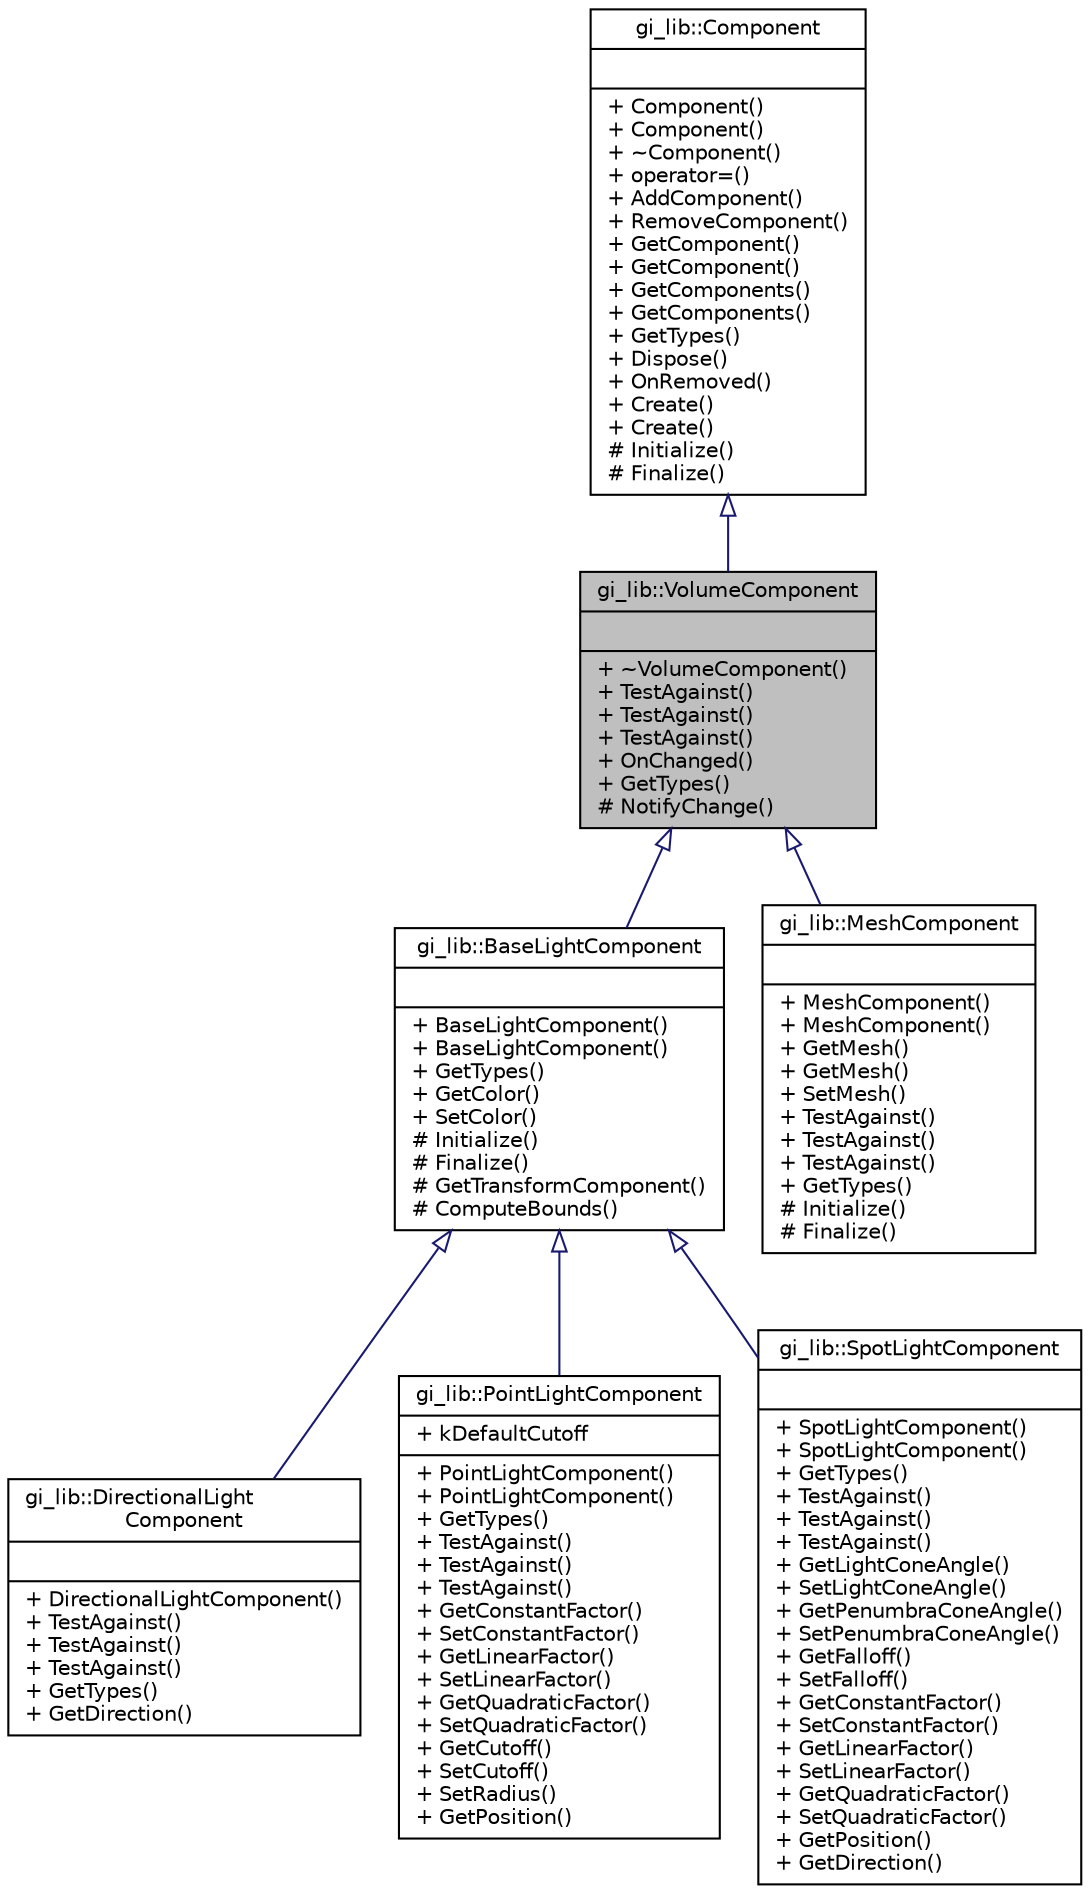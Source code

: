 digraph "gi_lib::VolumeComponent"
{
  edge [fontname="Helvetica",fontsize="10",labelfontname="Helvetica",labelfontsize="10"];
  node [fontname="Helvetica",fontsize="10",shape=record];
  Node1 [label="{gi_lib::VolumeComponent\n||+ ~VolumeComponent()\l+ TestAgainst()\l+ TestAgainst()\l+ TestAgainst()\l+ OnChanged()\l+ GetTypes()\l# NotifyChange()\l}",height=0.2,width=0.4,color="black", fillcolor="grey75", style="filled", fontcolor="black"];
  Node2 -> Node1 [dir="back",color="midnightblue",fontsize="10",style="solid",arrowtail="onormal",fontname="Helvetica"];
  Node2 [label="{gi_lib::Component\n||+ Component()\l+ Component()\l+ ~Component()\l+ operator=()\l+ AddComponent()\l+ RemoveComponent()\l+ GetComponent()\l+ GetComponent()\l+ GetComponents()\l+ GetComponents()\l+ GetTypes()\l+ Dispose()\l+ OnRemoved()\l+ Create()\l+ Create()\l# Initialize()\l# Finalize()\l}",height=0.2,width=0.4,color="black", fillcolor="white", style="filled",URL="$classgi__lib_1_1_component.html",tooltip="Represents a component of a component-based entity. A component-based entity is an abstract object wh..."];
  Node1 -> Node3 [dir="back",color="midnightblue",fontsize="10",style="solid",arrowtail="onormal",fontname="Helvetica"];
  Node3 [label="{gi_lib::BaseLightComponent\n||+ BaseLightComponent()\l+ BaseLightComponent()\l+ GetTypes()\l+ GetColor()\l+ SetColor()\l# Initialize()\l# Finalize()\l# GetTransformComponent()\l# ComputeBounds()\l}",height=0.2,width=0.4,color="black", fillcolor="white", style="filled",URL="$classgi__lib_1_1_base_light_component.html",tooltip="Base class for each light. "];
  Node3 -> Node4 [dir="back",color="midnightblue",fontsize="10",style="solid",arrowtail="onormal",fontname="Helvetica"];
  Node4 [label="{gi_lib::DirectionalLight\lComponent\n||+ DirectionalLightComponent()\l+ TestAgainst()\l+ TestAgainst()\l+ TestAgainst()\l+ GetTypes()\l+ GetDirection()\l}",height=0.2,width=0.4,color="black", fillcolor="white", style="filled",URL="$classgi__lib_1_1_directional_light_component.html",tooltip="Represents a single directional light. A directional light is a light that has no position and irradi..."];
  Node3 -> Node5 [dir="back",color="midnightblue",fontsize="10",style="solid",arrowtail="onormal",fontname="Helvetica"];
  Node5 [label="{gi_lib::PointLightComponent\n|+ kDefaultCutoff\l|+ PointLightComponent()\l+ PointLightComponent()\l+ GetTypes()\l+ TestAgainst()\l+ TestAgainst()\l+ TestAgainst()\l+ GetConstantFactor()\l+ SetConstantFactor()\l+ GetLinearFactor()\l+ SetLinearFactor()\l+ GetQuadraticFactor()\l+ SetQuadraticFactor()\l+ GetCutoff()\l+ SetCutoff()\l+ SetRadius()\l+ GetPosition()\l}",height=0.2,width=0.4,color="black", fillcolor="white", style="filled",URL="$classgi__lib_1_1_point_light_component.html",tooltip="Represents a single point light. A point light is a light that has a position and irradiates light in..."];
  Node3 -> Node6 [dir="back",color="midnightblue",fontsize="10",style="solid",arrowtail="onormal",fontname="Helvetica"];
  Node6 [label="{gi_lib::SpotLightComponent\n||+ SpotLightComponent()\l+ SpotLightComponent()\l+ GetTypes()\l+ TestAgainst()\l+ TestAgainst()\l+ TestAgainst()\l+ GetLightConeAngle()\l+ SetLightConeAngle()\l+ GetPenumbraConeAngle()\l+ SetPenumbraConeAngle()\l+ GetFalloff()\l+ SetFalloff()\l+ GetConstantFactor()\l+ SetConstantFactor()\l+ GetLinearFactor()\l+ SetLinearFactor()\l+ GetQuadraticFactor()\l+ SetQuadraticFactor()\l+ GetPosition()\l+ GetDirection()\l}",height=0.2,width=0.4,color="black", fillcolor="white", style="filled",URL="$classgi__lib_1_1_spot_light_component.html",tooltip="Represents a single spot light. A spotlight is a light that irradiates from one point towards a direc..."];
  Node1 -> Node7 [dir="back",color="midnightblue",fontsize="10",style="solid",arrowtail="onormal",fontname="Helvetica"];
  Node7 [label="{gi_lib::MeshComponent\n||+ MeshComponent()\l+ MeshComponent()\l+ GetMesh()\l+ GetMesh()\l+ SetMesh()\l+ TestAgainst()\l+ TestAgainst()\l+ TestAgainst()\l+ GetTypes()\l# Initialize()\l# Finalize()\l}",height=0.2,width=0.4,color="black", fillcolor="white", style="filled",URL="$classgi__lib_1_1_mesh_component.html",tooltip="Mesh component. "];
}
